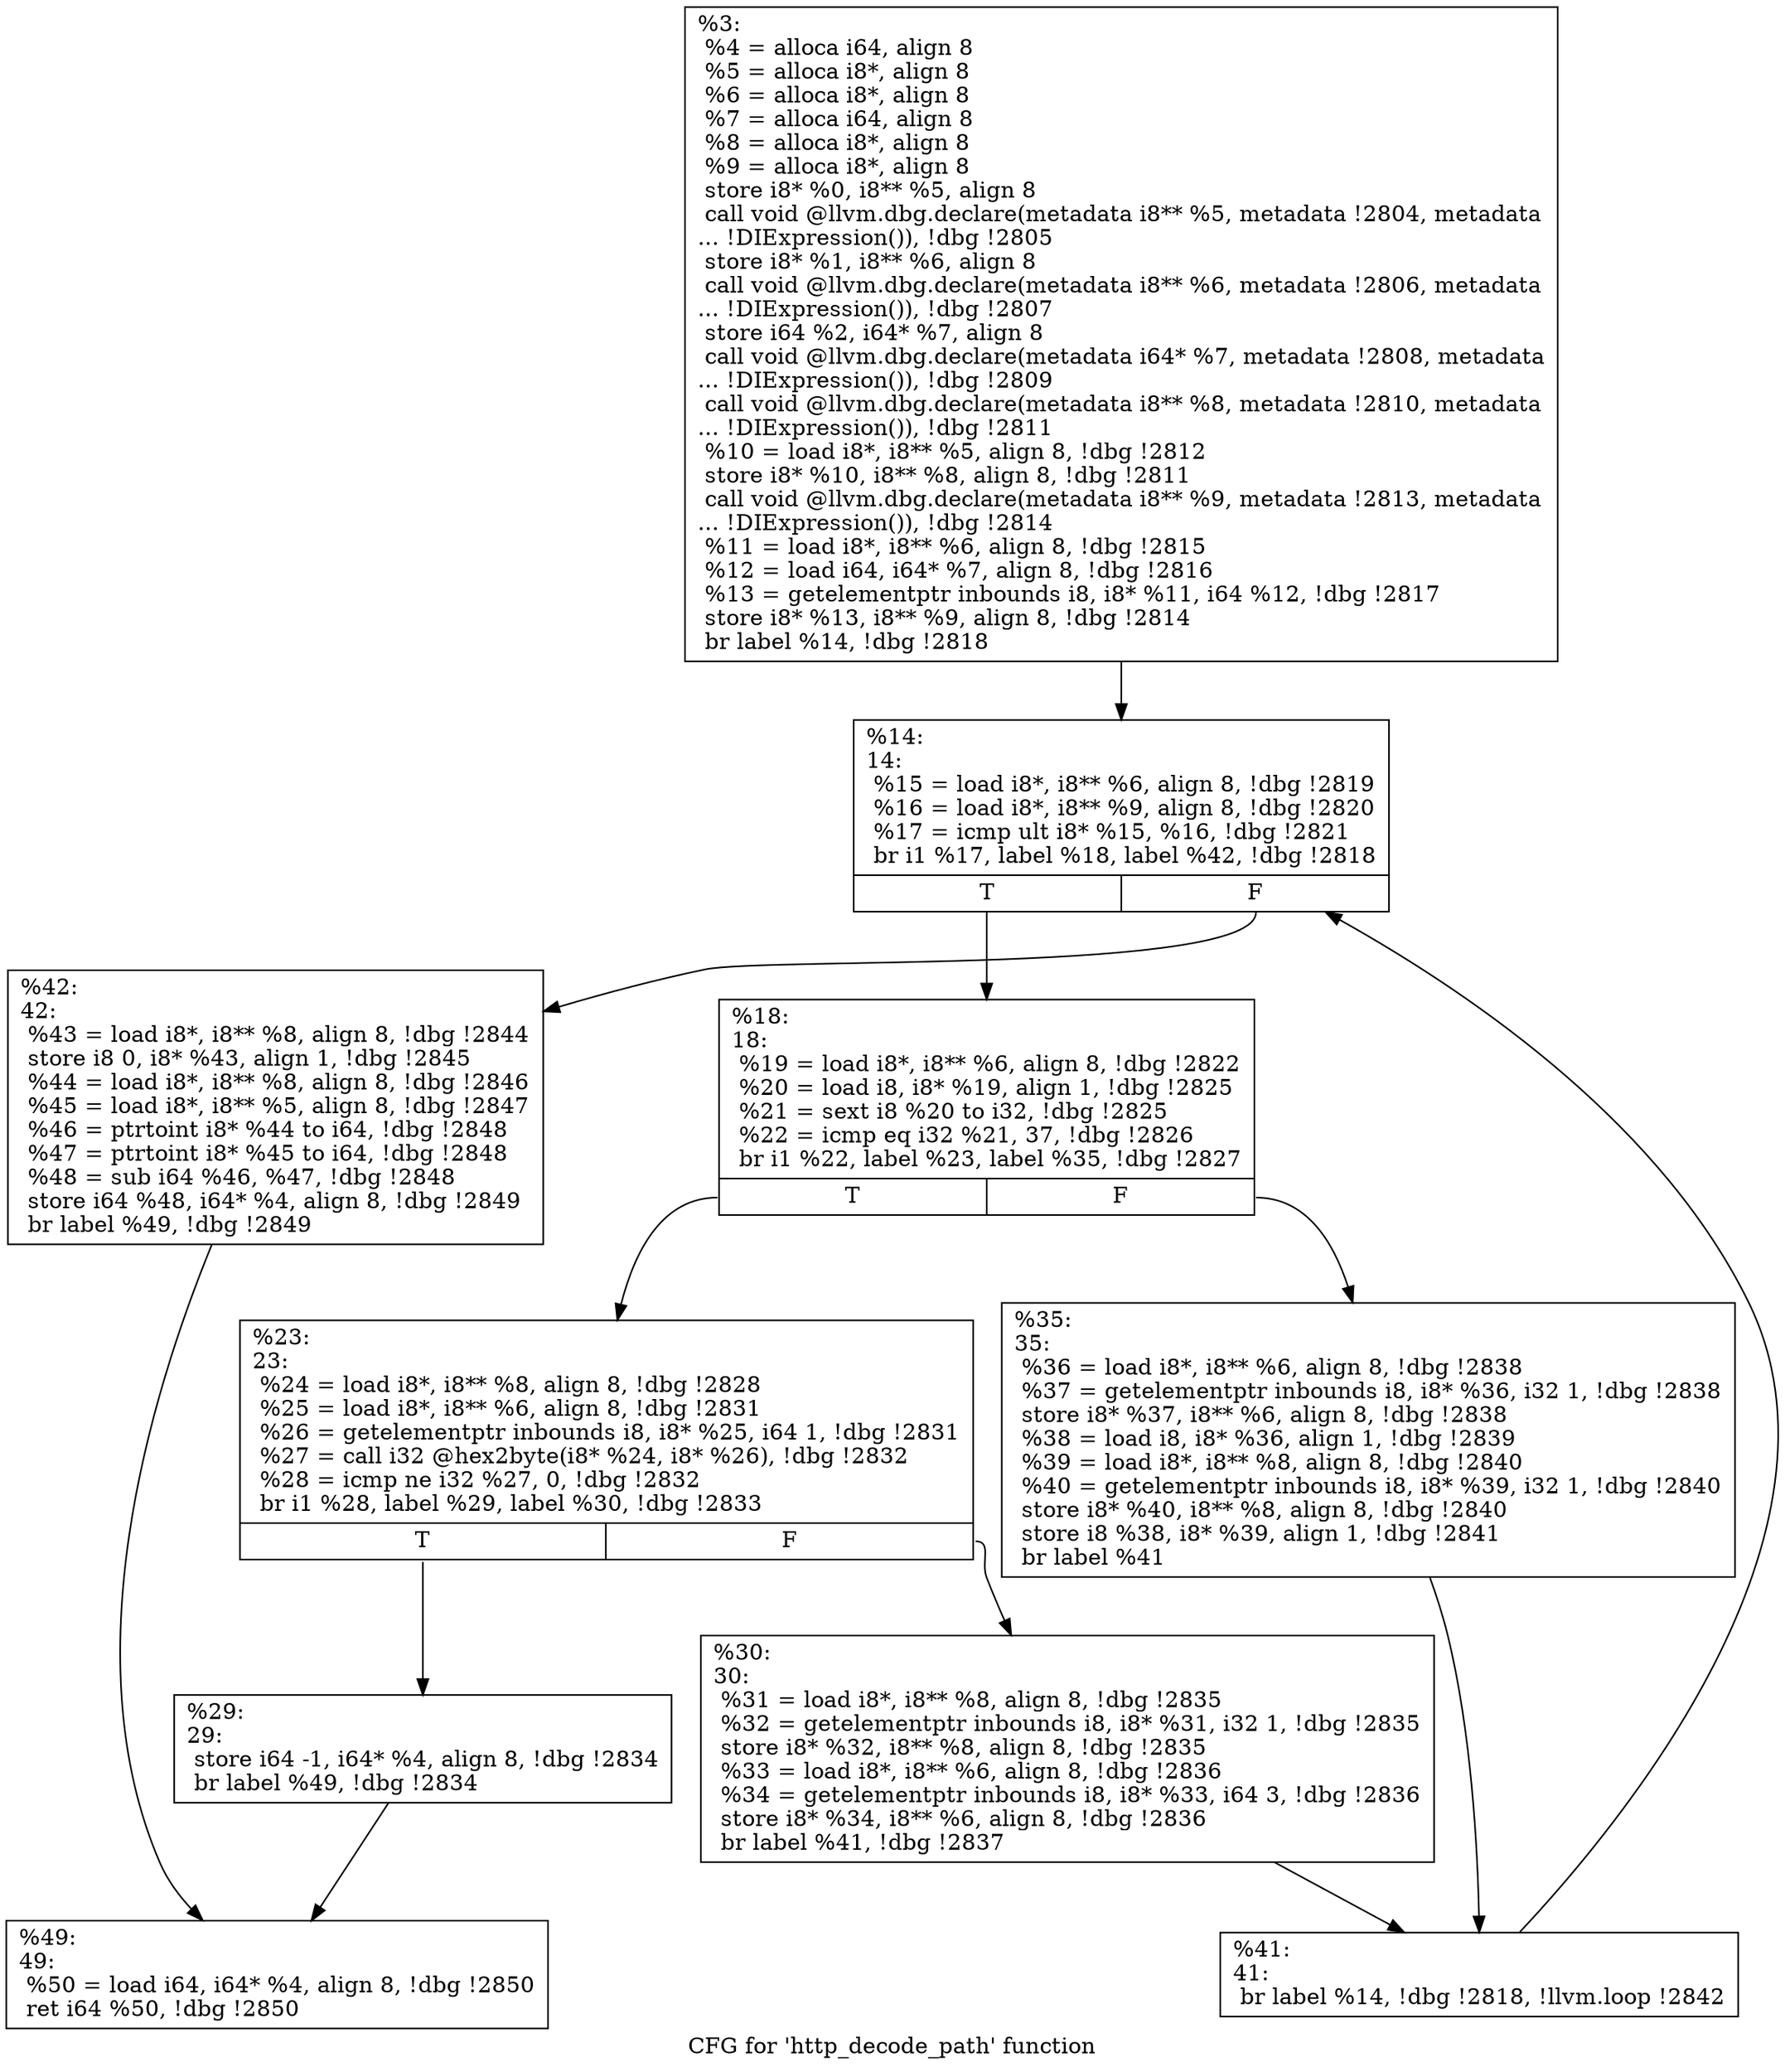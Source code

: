 digraph "CFG for 'http_decode_path' function" {
	label="CFG for 'http_decode_path' function";

	Node0x55685245af90 [shape=record,label="{%3:\l  %4 = alloca i64, align 8\l  %5 = alloca i8*, align 8\l  %6 = alloca i8*, align 8\l  %7 = alloca i64, align 8\l  %8 = alloca i8*, align 8\l  %9 = alloca i8*, align 8\l  store i8* %0, i8** %5, align 8\l  call void @llvm.dbg.declare(metadata i8** %5, metadata !2804, metadata\l... !DIExpression()), !dbg !2805\l  store i8* %1, i8** %6, align 8\l  call void @llvm.dbg.declare(metadata i8** %6, metadata !2806, metadata\l... !DIExpression()), !dbg !2807\l  store i64 %2, i64* %7, align 8\l  call void @llvm.dbg.declare(metadata i64* %7, metadata !2808, metadata\l... !DIExpression()), !dbg !2809\l  call void @llvm.dbg.declare(metadata i8** %8, metadata !2810, metadata\l... !DIExpression()), !dbg !2811\l  %10 = load i8*, i8** %5, align 8, !dbg !2812\l  store i8* %10, i8** %8, align 8, !dbg !2811\l  call void @llvm.dbg.declare(metadata i8** %9, metadata !2813, metadata\l... !DIExpression()), !dbg !2814\l  %11 = load i8*, i8** %6, align 8, !dbg !2815\l  %12 = load i64, i64* %7, align 8, !dbg !2816\l  %13 = getelementptr inbounds i8, i8* %11, i64 %12, !dbg !2817\l  store i8* %13, i8** %9, align 8, !dbg !2814\l  br label %14, !dbg !2818\l}"];
	Node0x55685245af90 -> Node0x55685245dd90;
	Node0x55685245dd90 [shape=record,label="{%14:\l14:                                               \l  %15 = load i8*, i8** %6, align 8, !dbg !2819\l  %16 = load i8*, i8** %9, align 8, !dbg !2820\l  %17 = icmp ult i8* %15, %16, !dbg !2821\l  br i1 %17, label %18, label %42, !dbg !2818\l|{<s0>T|<s1>F}}"];
	Node0x55685245dd90:s0 -> Node0x55685245dde0;
	Node0x55685245dd90:s1 -> Node0x55685245dfc0;
	Node0x55685245dde0 [shape=record,label="{%18:\l18:                                               \l  %19 = load i8*, i8** %6, align 8, !dbg !2822\l  %20 = load i8, i8* %19, align 1, !dbg !2825\l  %21 = sext i8 %20 to i32, !dbg !2825\l  %22 = icmp eq i32 %21, 37, !dbg !2826\l  br i1 %22, label %23, label %35, !dbg !2827\l|{<s0>T|<s1>F}}"];
	Node0x55685245dde0:s0 -> Node0x55685245de30;
	Node0x55685245dde0:s1 -> Node0x55685245df20;
	Node0x55685245de30 [shape=record,label="{%23:\l23:                                               \l  %24 = load i8*, i8** %8, align 8, !dbg !2828\l  %25 = load i8*, i8** %6, align 8, !dbg !2831\l  %26 = getelementptr inbounds i8, i8* %25, i64 1, !dbg !2831\l  %27 = call i32 @hex2byte(i8* %24, i8* %26), !dbg !2832\l  %28 = icmp ne i32 %27, 0, !dbg !2832\l  br i1 %28, label %29, label %30, !dbg !2833\l|{<s0>T|<s1>F}}"];
	Node0x55685245de30:s0 -> Node0x55685245de80;
	Node0x55685245de30:s1 -> Node0x55685245ded0;
	Node0x55685245de80 [shape=record,label="{%29:\l29:                                               \l  store i64 -1, i64* %4, align 8, !dbg !2834\l  br label %49, !dbg !2834\l}"];
	Node0x55685245de80 -> Node0x55685245e010;
	Node0x55685245ded0 [shape=record,label="{%30:\l30:                                               \l  %31 = load i8*, i8** %8, align 8, !dbg !2835\l  %32 = getelementptr inbounds i8, i8* %31, i32 1, !dbg !2835\l  store i8* %32, i8** %8, align 8, !dbg !2835\l  %33 = load i8*, i8** %6, align 8, !dbg !2836\l  %34 = getelementptr inbounds i8, i8* %33, i64 3, !dbg !2836\l  store i8* %34, i8** %6, align 8, !dbg !2836\l  br label %41, !dbg !2837\l}"];
	Node0x55685245ded0 -> Node0x55685245df70;
	Node0x55685245df20 [shape=record,label="{%35:\l35:                                               \l  %36 = load i8*, i8** %6, align 8, !dbg !2838\l  %37 = getelementptr inbounds i8, i8* %36, i32 1, !dbg !2838\l  store i8* %37, i8** %6, align 8, !dbg !2838\l  %38 = load i8, i8* %36, align 1, !dbg !2839\l  %39 = load i8*, i8** %8, align 8, !dbg !2840\l  %40 = getelementptr inbounds i8, i8* %39, i32 1, !dbg !2840\l  store i8* %40, i8** %8, align 8, !dbg !2840\l  store i8 %38, i8* %39, align 1, !dbg !2841\l  br label %41\l}"];
	Node0x55685245df20 -> Node0x55685245df70;
	Node0x55685245df70 [shape=record,label="{%41:\l41:                                               \l  br label %14, !dbg !2818, !llvm.loop !2842\l}"];
	Node0x55685245df70 -> Node0x55685245dd90;
	Node0x55685245dfc0 [shape=record,label="{%42:\l42:                                               \l  %43 = load i8*, i8** %8, align 8, !dbg !2844\l  store i8 0, i8* %43, align 1, !dbg !2845\l  %44 = load i8*, i8** %8, align 8, !dbg !2846\l  %45 = load i8*, i8** %5, align 8, !dbg !2847\l  %46 = ptrtoint i8* %44 to i64, !dbg !2848\l  %47 = ptrtoint i8* %45 to i64, !dbg !2848\l  %48 = sub i64 %46, %47, !dbg !2848\l  store i64 %48, i64* %4, align 8, !dbg !2849\l  br label %49, !dbg !2849\l}"];
	Node0x55685245dfc0 -> Node0x55685245e010;
	Node0x55685245e010 [shape=record,label="{%49:\l49:                                               \l  %50 = load i64, i64* %4, align 8, !dbg !2850\l  ret i64 %50, !dbg !2850\l}"];
}
